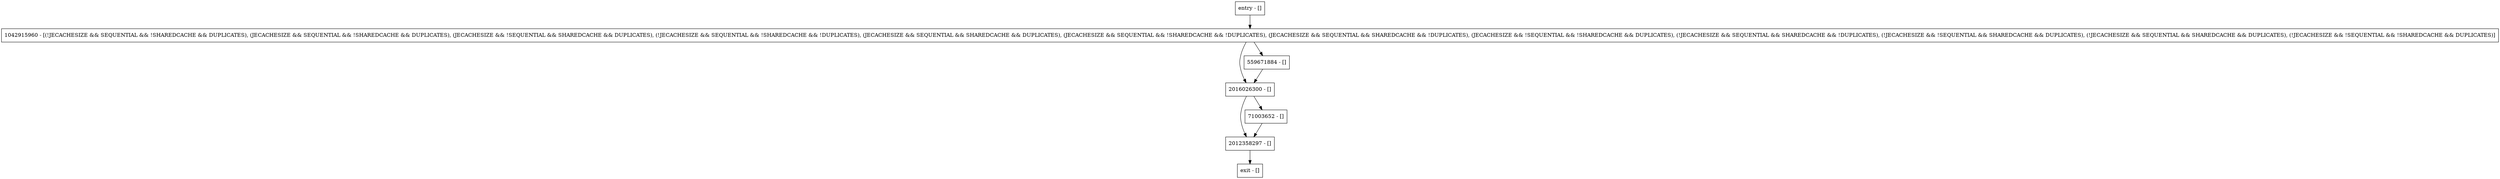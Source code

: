 digraph refreshTreeAdminMemoryUsage {
node [shape=record];
entry [label="entry - []"];
exit [label="exit - []"];
2012358297 [label="2012358297 - []"];
1042915960 [label="1042915960 - [(!JECACHESIZE && SEQUENTIAL && !SHAREDCACHE && DUPLICATES), (JECACHESIZE && SEQUENTIAL && !SHAREDCACHE && DUPLICATES), (JECACHESIZE && !SEQUENTIAL && SHAREDCACHE && DUPLICATES), (!JECACHESIZE && SEQUENTIAL && !SHAREDCACHE && !DUPLICATES), (JECACHESIZE && SEQUENTIAL && SHAREDCACHE && DUPLICATES), (JECACHESIZE && SEQUENTIAL && !SHAREDCACHE && !DUPLICATES), (JECACHESIZE && SEQUENTIAL && SHAREDCACHE && !DUPLICATES), (JECACHESIZE && !SEQUENTIAL && !SHAREDCACHE && DUPLICATES), (!JECACHESIZE && SEQUENTIAL && SHAREDCACHE && !DUPLICATES), (!JECACHESIZE && !SEQUENTIAL && SHAREDCACHE && DUPLICATES), (!JECACHESIZE && SEQUENTIAL && SHAREDCACHE && DUPLICATES), (!JECACHESIZE && !SEQUENTIAL && !SHAREDCACHE && DUPLICATES)]"];
2016026300 [label="2016026300 - []"];
559671884 [label="559671884 - []"];
71003652 [label="71003652 - []"];
entry;
exit;
entry -> 1042915960;
2012358297 -> exit;
1042915960 -> 2016026300;
1042915960 -> 559671884;
2016026300 -> 2012358297;
2016026300 -> 71003652;
559671884 -> 2016026300;
71003652 -> 2012358297;
}
